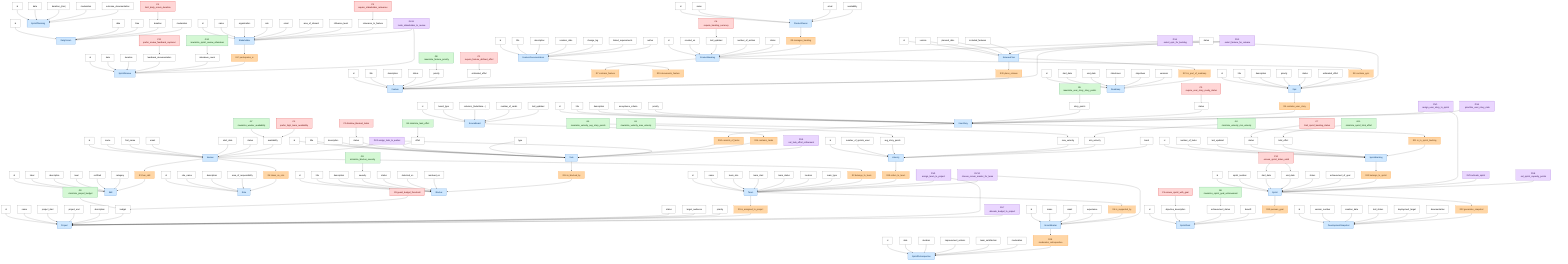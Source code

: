 graph TD
%% =======================
%% Mermaid SCRUM Domain Graph (Entities, Attributes, Relations, Goals, Conditions, Decision Variables)
%% =======================

%% ---------- Entities ----------
P["Project"]:::entity
T["Team"]:::entity
W["Worker"]:::entity
F["Feature"]:::entity
SK["Skill"]:::entity
R["Role"]:::entity
PO["ProductOwner"]:::entity
SM["ScrumMaster"]:::entity
PB["ProductBacklog"]:::entity
SP["Sprint"]:::entity
SPP["SprintPlanning"]:::entity
DS["DailyScrum"]:::entity
SR["SprintReview"]:::entity
SRE["SprintRetrospective"]:::entity
SBL["SprintBacklog"]:::entity
SG["SprintGoal"]:::entity
EPC["Epic"]:::entity
US["UserStory"]:::entity
TSK["Task"]:::entity
DEV["DevelopmentSnapshot"]:::entity
BL["Blocker"]:::entity
SH["Stakeholder"]:::entity
VEL["Velocity"]:::entity
REP["ReleasePlan"]:::entity
RM["Roadmap"]:::entity
SCB["ScrumBoard"]:::entity
FED["FeatureDocumentation"]:::entity

%% ---------- Attributes (connected to their Entities) ----------
%% Project
P_id["id"]:::attribute --> P
P_name["name"]:::attribute --> P
P_start["project_start"]:::attribute --> P
P_end["project_end"]:::attribute --> P
P_desc["description"]:::attribute --> P
P_budget["budget"]:::attribute --> P
P_status["status"]:::attribute --> P
P_taud["target_audience"]:::attribute --> P
P_prio["priority"]:::attribute --> P

%% Team
T_id["id"]:::attribute --> T
T_name["name"]:::attribute --> T
T_size["team_size"]:::attribute --> T
T_start["team_start"]:::attribute --> T
T_status["team_status"]:::attribute --> T
T_loc["location"]:::attribute --> T
T_type["team_type"]:::attribute --> T

%% Worker
W_id["id"]:::attribute --> W
W_name["name"]:::attribute --> W
W_first["first_name"]:::attribute --> W
W_email["email"]:::attribute --> W
W_start["start_date"]:::attribute --> W
W_status["status"]:::attribute --> W
W_avail["availability"]:::attribute --> W

%% Feature
F_id["id"]:::attribute --> F
F_title["title"]:::attribute --> F
F_desc["description"]:::attribute --> F
F_status["status"]:::attribute --> F
F_prio["priority"]:::attribute --> F
F_eff["estimated_effort"]:::attribute --> F

%% Skill
SK_id["id"]:::attribute --> SK
SK_label["label"]:::attribute --> SK
SK_desc["description"]:::attribute --> SK
SK_level["level"]:::attribute --> SK
SK_cert["certified"]:::attribute --> SK
SK_cat["category"]:::attribute --> SK

%% Role
R_ida["id"]:::attribute --> R
R_namea["role_name"]:::attribute --> R
R_desca["description"]:::attribute --> R
R_area["area_of_responsibility"]:::attribute --> R

%% ProductOwner
PO_id["id"]:::attribute --> PO
PO_name["name"]:::attribute --> PO
PO_email["email"]:::attribute --> PO
PO_avail["availability"]:::attribute --> PO

%% ScrumMaster
SM_id["id"]:::attribute --> SM
SM_name["name"]:::attribute --> SM
SM_email["email"]:::attribute --> SM
SM_exp["experience"]:::attribute --> SM

%% ProductBacklog
PB_id["id"]:::attribute --> PB
PB_created["created_on"]:::attribute --> PB
PB_updated["last_updated"]:::attribute --> PB
PB_num["number_of_entries"]:::attribute --> PB
PB_status["status"]:::attribute --> PB

%% Sprint
SP_id["id"]:::attribute --> SP
SP_num["sprint_number"]:::attribute --> SP
SP_start["start_date"]:::attribute --> SP
SP_end["end_date"]:::attribute --> SP
SP_status["status"]:::attribute --> SP
SP_goalach["achievement_of_goal"]:::attribute --> SP

%% SprintPlanning
SPP_id["id"]:::attribute --> SPP
SPP_date["date"]:::attribute --> SPP
SPP_dur["duration_(min)"]:::attribute --> SPP
SPP_mod["moderation"]:::attribute --> SPP
SPP_out["outcome_documentation"]:::attribute --> SPP

%% DailyScrum
DS_id["id"]:::attribute --> DS
DS_date["date"]:::attribute --> DS
DS_time["time"]:::attribute --> DS
DS_dur["duration"]:::attribute --> DS
DS_mod["moderation"]:::attribute --> DS

%% SprintReview
SR_id["id"]:::attribute --> SR
SR_date["date"]:::attribute --> SR
SR_dur["duration"]:::attribute --> SR
SR_feed["feedback_documentation"]:::attribute --> SR
SR_att["attendees_count"]:::attribute --> SR

%% SprintRetrospective
SRE_id["id"]:::attribute --> SRE
SRE_date["date"]:::attribute --> SRE
SRE_dur["duration"]:::attribute --> SRE
SRE_impr["improvement_actions"]:::attribute --> SRE
SRE_sat["team_satisfaction"]:::attribute --> SRE
SRE_mod["moderation"]:::attribute --> SRE

%% SprintBacklog
SBL_id["id"]:::attribute --> SBL
SBL_tasks["number_of_tasks"]:::attribute --> SBL
SBL_updated["last_updated"]:::attribute --> SBL
SBL_status["status"]:::attribute --> SBL
SBL_tot["total_effort"]:::attribute --> SBL

%% SprintGoal
SG_id["id"]:::attribute --> SG
SG_obj["objective_description"]:::attribute --> SG
SG_ach["achievement_status"]:::attribute --> SG
SG_benefit["benefit"]:::attribute --> SG

%% Epic
EPC_id["id"]:::attribute --> EPC
EPC_title["title"]:::attribute --> EPC
EPC_desc["description"]:::attribute --> EPC
EPC_prio["priority"]:::attribute --> EPC
EPC_status["status"]:::attribute --> EPC
EPC_eff["estimated_effort"]:::attribute --> EPC

%% UserStory
US_id["id"]:::attribute --> US
US_title["title"]:::attribute --> US
US_desc["description"]:::attribute --> US
US_acc["acceptance_criteria"]:::attribute --> US
US_prio["priority"]:::attribute --> US
US_sp["story_points"]:::attribute --> US
US_status["status"]:::attribute --> US

%% Task
TSK_id["id"]:::attribute --> TSK
TSK_title["title"]:::attribute --> TSK
TSK_desc["description"]:::attribute --> TSK
TSK_status["status"]:::attribute --> TSK
TSK_eff["effort"]:::attribute --> TSK
TSK_type["type"]:::attribute --> TSK

%% DevelopmentSnapshot
DEV_id["id"]:::attribute --> DEV
DEV_ver["version_number"]:::attribute --> DEV
DEV_created["creation_date"]:::attribute --> DEV
DEV_test["test_status"]:::attribute --> DEV
DEV_deploy["deployment_target"]:::attribute --> DEV
DEV_doc["documentation"]:::attribute --> DEV

%% Blocker
BL_id["id"]:::attribute --> BL
BL_title["title"]:::attribute --> BL
BL_desc["description"]:::attribute --> BL
BL_sev["severity"]:::attribute --> BL
BL_status["status"]:::attribute --> BL
BL_det["detected_on"]:::attribute --> BL
BL_res["resolved_on"]:::attribute --> BL

%% Stakeholder
SH_id["id"]:::attribute --> SH
SH_name["name"]:::attribute --> SH
SH_org["organization"]:::attribute --> SH
SH_role["role"]:::attribute --> SH
SH_email["email"]:::attribute --> SH
SH_area["area_of_interest"]:::attribute --> SH
SH_infl["influence_level"]:::attribute --> SH
SH_rel["relevance_to_feature"]:::attribute --> SH

%% Velocity
VEL_id["id"]:::attribute --> VEL
VEL_ns["number_of_sprints_used"]:::attribute --> VEL
VEL_avg["avg_story_points"]:::attribute --> VEL
VEL_max["max_velocity"]:::attribute --> VEL
VEL_min["min_velocity"]:::attribute --> VEL
VEL_trend["trend"]:::attribute --> VEL

%% ReleasePlan
REP_id["id"]:::attribute --> REP
REP_ver["version"]:::attribute --> REP
REP_date["planned_date"]:::attribute --> REP
REP_incl["included_features"]:::attribute --> REP
REP_status["status"]:::attribute --> REP

%% Roadmap
RM_id["id"]:::attribute --> RM
RM_start["start_date"]:::attribute --> RM
RM_end["end_date"]:::attribute --> RM
RM_mil["milestones"]:::attribute --> RM
RM_obj["objectives"]:::attribute --> RM
RM_ver["versions"]:::attribute --> RM

%% ScrumBoard
SCB_id["id"]:::attribute --> SCB
SCB_type["board_type"]:::attribute --> SCB
SCB_cols["columns_(todo/done...)"]:::attribute --> SCB
SCB_cards["number_of_cards"]:::attribute --> SCB
SCB_updated["last_updated"]:::attribute --> SCB

%% FeatureDocumentation
FED_id["id"]:::attribute --> FED
FED_title["title"]:::attribute --> FED
FED_desc["description"]:::attribute --> FED
FED_created["creation_date"]:::attribute --> FED
FED_chg["change_log"]:::attribute --> FED
FED_link["linked_requirements"]:::attribute --> FED
FED_author["author"]:::attribute --> FED

%% ---------- Relationships (nodes) ----------
R1["R1 is_assigned_to_project"]:::relation
R2["R2 belongs_to_team"]:::relation
R3["R3 has_skill"]:::relation
R4["R4 takes_on_role"]:::relation
R5["R5 manages_backlog"]:::relation
R6["R6 is_supported_by"]:::relation
R7["R7 contains_feature"]:::relation
R8["R8 contains_epic"]:::relation
R9["R9 contains_user_story"]:::relation
R10r["R10 consists_of_tasks"]:::relation
R11["R11 is_in_sprint_backlog"]:::relation
R12["R12 belongs_to_sprint"]:::relation
R13["R13 pursues_goal"]:::relation
R14["R14 contains_tasks"]:::relation
R15["R15 documents_feature"]:::relation
R16["R16 is_blocked_by"]:::relation
R17["R17 participates_in"]:::relation
R18["R18 moderates_retrospective"]:::relation
R19["R19 refers_to_team"]:::relation
R20["R20 plans_release"]:::relation
R21["R21 is_part_of_roadmap"]:::relation
R22["R22 generates_snapshot"]:::relation

%% ---------- Connect Entities with Relations ----------
T --> R1 --> P
W --> R2 --> T
W --> R3 --> SK
W --> R4 --> R
PO --> R5 --> PB
T --> R6 --> SM
PB --> R7 --> F
PB --> R8 --> EPC
EPC --> R9 --> US
US --> R10r --> TSK
US --> R11 --> SBL
SBL --> R12 --> SP
SP --> R13 --> SG
SCB --> R14 --> TSK
FED --> R15 --> F
TSK --> R16 --> BL
SH --> R17 --> SR
SM --> R18 --> SRE
VEL --> R19 --> T
REP --> R20 --> F
REP --> R21 --> RM
SP --> R22 --> DEV

%% ---------- Goals (nodes) ----------
G0["G0 maximize_velocity_avg_story_points"]:::goal
G1["G1 maximize_velocity_max_velocity"]:::goal
G2["G2 minimize_velocity_min_velocity"]:::goal
G3["G3 minimize_project_budget"]:::goal
G4["G4 minimize_task_effort"]:::goal
G5["G5 maximize_user_story_story_points"]:::goal
G6["G6 maximize_sprint_goal_achievement"]:::goal
G7["G7 maximize_worker_availability"]:::goal
G8["G8 maximize_feature_priority"]:::goal
G9["G9 minimize_blocker_severity"]:::goal
G10g["G10 maximize_sprint_review_attendees"]:::goal
G11["G11 minimize_sprint_total_effort"]:::goal

%% ---------- Connect Goals to Entity/Attributes ----------
G0 --> VEL_avg
G1 --> VEL_max
G2 --> VEL_min
G3 --> P_budget
G4 --> TSK_eff
G5 --> US_sp
G6 --> SG_ach
G7 --> W_avail
G8 --> F_prio
G9 --> BL_sev
G10g --> SR_att
G11 --> SBL_tot

%% ---------- Conditions (nodes) ----------
C0["C0 require_user_story_ready_status"]:::condition
C1["C1 require_feature_defined_effort"]:::condition
C2["C2 disallow_blocked_tasks"]:::condition
C3["C3 prefer_high_team_availability"]:::condition
C4["C4 limit_daily_scrum_duration"]:::condition
C5["C5 ensure_sprint_with_goal"]:::condition
C6["C6 require_backlog_currency"]:::condition
C7["C7 limit_sprint_backlog_status"]:::condition
C8["C8 guard_budget_threshold"]:::condition
C9["C9 require_stakeholder_relevance"]:::condition
C10["C10 ensure_sprint_dates_valid"]:::condition
C11["C11 prefer_review_feedback_captured"]:::condition

%% ---------- Connect Conditions to Entity/Attributes ----------
C0 --> US_status
C1 --> F_eff
C2 --> TSK_status
C3 --> W_avail
C4 --> DS_dur
C5 --> SG_obj
C6 --> PB_updated
C7 --> SBL_status
C8 --> P_budget
C9 --> SH_rel
C10 --> SP_start
C10 --> SP_end
C11 --> SR_feed

%% ---------- Decision Variables (nodes) ----------
DV0["DV0 assign_team_to_project"]:::decision
DV1["DV1 assign_user_story_to_sprint"]:::decision
DV2["DV2 assign_task_to_worker"]:::decision
DV3["DV3 select_feature_for_release"]:::decision
DV4["DV4 select_epic_for_backlog"]:::decision
DV5["DV5 activate_sprint"]:::decision
DV6["DV6 prioritize_user_story_rank"]:::decision
DV7["DV7 allocate_budget_to_project"]:::decision
DV8["DV8 set_sprint_capacity_points"]:::decision
DV9["DV9 set_task_effort_refinement"]:::decision
DV10["DV10 choose_scrum_master_for_team"]:::decision
DV11["DV11 invite_stakeholder_to_review"]:::decision

%% ---------- Connect Decision Variables to relevant Entities ----------
DV0 --- T
DV0 --- P
DV1 --- US
DV1 --- SP
DV2 --- TSK
DV2 --- W
DV3 --- F
DV3 --- REP
DV4 --- EPC
DV4 --- PB
DV5 --- SP
DV6 --- US
DV7 --- P
DV8 --- SP
DV9 --- TSK
DV10 --- SM
DV10 --- T
DV11 --- SH
DV11 --- SR

%% ---------- Styling ----------
classDef entity fill:#cfe8ff,stroke:#1e64b7,stroke-width:1px,color:#003366;
classDef attribute fill:#ffffff,stroke:#666666,stroke-width:1px,color:#000000;
classDef relation fill:#ffd6a5,stroke:#ff7f00,stroke-width:1px,color:#5a2e00;
classDef goal fill:#d4f8d4,stroke:#2e8b57,stroke-width:1px,color:#003300;
classDef condition fill:#ffd6d6,stroke:#cc0000,stroke-width:1px,color:#660000;
classDef decision fill:#ead6ff,stroke:#7a3db8,stroke-width:1px,color:#2f0c4f;

%% Assign classes to nodes (entities already declared as :::entity, etc.)
%% Attributes are declared with :::attribute on creation; relations/goals/conditions/decisions likewise.